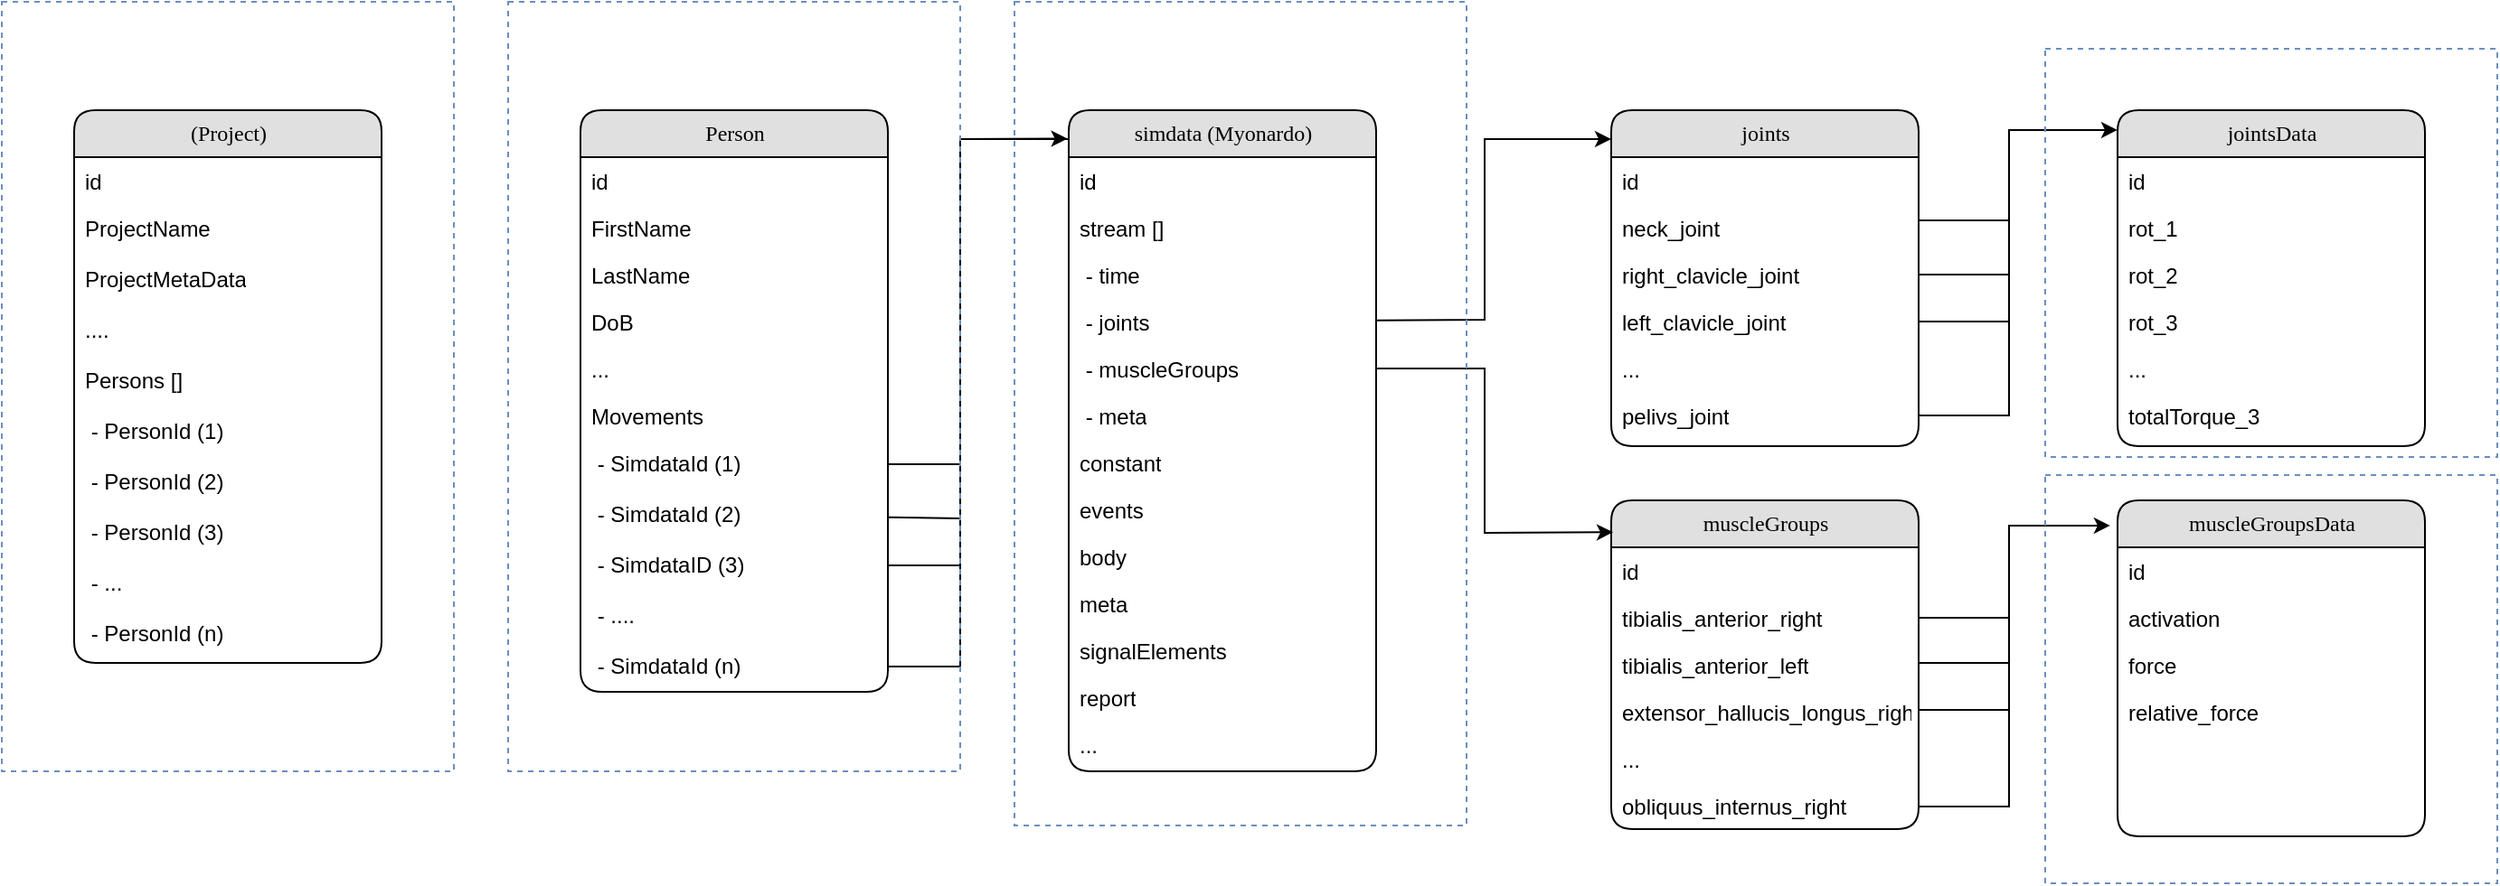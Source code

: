 <mxfile version="20.0.4" type="github">
  <diagram name="Page-1" id="b520641d-4fe3-3701-9064-5fc419738815">
    <mxGraphModel dx="2772" dy="1002" grid="1" gridSize="10" guides="1" tooltips="1" connect="1" arrows="1" fold="1" page="1" pageScale="1" pageWidth="1100" pageHeight="850" background="none" math="0" shadow="0">
      <root>
        <mxCell id="0" />
        <mxCell id="1" parent="0" />
        <mxCell id="21ea969265ad0168-6" value="simdata (Myonardo)" style="swimlane;html=1;fontStyle=0;childLayout=stackLayout;horizontal=1;startSize=26;fillColor=#e0e0e0;horizontalStack=0;resizeParent=1;resizeLast=0;collapsible=1;marginBottom=0;swimlaneFillColor=#ffffff;align=center;rounded=1;shadow=0;comic=0;labelBackgroundColor=none;strokeWidth=1;fontFamily=Verdana;fontSize=12" parent="1" vertex="1">
          <mxGeometry x="200" y="74" width="170" height="366" as="geometry" />
        </mxCell>
        <mxCell id="Bp7dpj_Du3zE_bN5RIQy-93" value="id" style="text;html=1;strokeColor=none;fillColor=none;spacingLeft=4;spacingRight=4;whiteSpace=wrap;overflow=hidden;rotatable=0;points=[[0,0.5],[1,0.5]];portConstraint=eastwest;" parent="21ea969265ad0168-6" vertex="1">
          <mxGeometry y="26" width="170" height="26" as="geometry" />
        </mxCell>
        <mxCell id="21ea969265ad0168-7" value="stream []" style="text;html=1;strokeColor=none;fillColor=none;spacingLeft=4;spacingRight=4;whiteSpace=wrap;overflow=hidden;rotatable=0;points=[[0,0.5],[1,0.5]];portConstraint=eastwest;" parent="21ea969265ad0168-6" vertex="1">
          <mxGeometry y="52" width="170" height="26" as="geometry" />
        </mxCell>
        <mxCell id="21ea969265ad0168-8" value="&lt;span style=&quot;white-space: pre;&quot;&gt; &lt;/span&gt;- &lt;span style=&quot;white-space: pre;&quot;&gt;&lt;/span&gt;time" style="text;html=1;strokeColor=none;fillColor=none;spacingLeft=4;spacingRight=4;whiteSpace=wrap;overflow=hidden;rotatable=0;points=[[0,0.5],[1,0.5]];portConstraint=eastwest;" parent="21ea969265ad0168-6" vertex="1">
          <mxGeometry y="78" width="170" height="26" as="geometry" />
        </mxCell>
        <mxCell id="Bp7dpj_Du3zE_bN5RIQy-15" value="&lt;span style=&quot;white-space: pre;&quot;&gt; &lt;/span&gt;- joints&lt;span style=&quot;white-space: pre;&quot;&gt;&lt;/span&gt;" style="text;html=1;strokeColor=none;fillColor=none;spacingLeft=4;spacingRight=4;whiteSpace=wrap;overflow=hidden;rotatable=0;points=[[0,0.5],[1,0.5]];portConstraint=eastwest;" parent="21ea969265ad0168-6" vertex="1">
          <mxGeometry y="104" width="170" height="26" as="geometry" />
        </mxCell>
        <mxCell id="Bp7dpj_Du3zE_bN5RIQy-16" value="&lt;span style=&quot;white-space: pre;&quot;&gt; &lt;/span&gt;- muscleGroups&lt;span style=&quot;white-space: pre;&quot;&gt;&lt;/span&gt;" style="text;html=1;strokeColor=none;fillColor=none;spacingLeft=4;spacingRight=4;whiteSpace=wrap;overflow=hidden;rotatable=0;points=[[0,0.5],[1,0.5]];portConstraint=eastwest;" parent="21ea969265ad0168-6" vertex="1">
          <mxGeometry y="130" width="170" height="26" as="geometry" />
        </mxCell>
        <mxCell id="Bp7dpj_Du3zE_bN5RIQy-17" value="&lt;span style=&quot;white-space: pre;&quot;&gt; &lt;/span&gt;- meta&lt;span style=&quot;white-space: pre;&quot;&gt;&lt;/span&gt;" style="text;html=1;strokeColor=none;fillColor=none;spacingLeft=4;spacingRight=4;whiteSpace=wrap;overflow=hidden;rotatable=0;points=[[0,0.5],[1,0.5]];portConstraint=eastwest;" parent="21ea969265ad0168-6" vertex="1">
          <mxGeometry y="156" width="170" height="26" as="geometry" />
        </mxCell>
        <mxCell id="Bp7dpj_Du3zE_bN5RIQy-86" value="constant" style="text;html=1;strokeColor=none;fillColor=none;spacingLeft=4;spacingRight=4;whiteSpace=wrap;overflow=hidden;rotatable=0;points=[[0,0.5],[1,0.5]];portConstraint=eastwest;" parent="21ea969265ad0168-6" vertex="1">
          <mxGeometry y="182" width="170" height="26" as="geometry" />
        </mxCell>
        <mxCell id="Bp7dpj_Du3zE_bN5RIQy-87" value="events" style="text;html=1;strokeColor=none;fillColor=none;spacingLeft=4;spacingRight=4;whiteSpace=wrap;overflow=hidden;rotatable=0;points=[[0,0.5],[1,0.5]];portConstraint=eastwest;" parent="21ea969265ad0168-6" vertex="1">
          <mxGeometry y="208" width="170" height="26" as="geometry" />
        </mxCell>
        <mxCell id="Bp7dpj_Du3zE_bN5RIQy-88" value="body" style="text;html=1;strokeColor=none;fillColor=none;spacingLeft=4;spacingRight=4;whiteSpace=wrap;overflow=hidden;rotatable=0;points=[[0,0.5],[1,0.5]];portConstraint=eastwest;" parent="21ea969265ad0168-6" vertex="1">
          <mxGeometry y="234" width="170" height="26" as="geometry" />
        </mxCell>
        <mxCell id="Bp7dpj_Du3zE_bN5RIQy-89" value="meta" style="text;html=1;strokeColor=none;fillColor=none;spacingLeft=4;spacingRight=4;whiteSpace=wrap;overflow=hidden;rotatable=0;points=[[0,0.5],[1,0.5]];portConstraint=eastwest;" parent="21ea969265ad0168-6" vertex="1">
          <mxGeometry y="260" width="170" height="26" as="geometry" />
        </mxCell>
        <mxCell id="Bp7dpj_Du3zE_bN5RIQy-90" value="signalElements" style="text;html=1;strokeColor=none;fillColor=none;spacingLeft=4;spacingRight=4;whiteSpace=wrap;overflow=hidden;rotatable=0;points=[[0,0.5],[1,0.5]];portConstraint=eastwest;" parent="21ea969265ad0168-6" vertex="1">
          <mxGeometry y="286" width="170" height="26" as="geometry" />
        </mxCell>
        <mxCell id="Bp7dpj_Du3zE_bN5RIQy-91" value="report" style="text;html=1;strokeColor=none;fillColor=none;spacingLeft=4;spacingRight=4;whiteSpace=wrap;overflow=hidden;rotatable=0;points=[[0,0.5],[1,0.5]];portConstraint=eastwest;" parent="21ea969265ad0168-6" vertex="1">
          <mxGeometry y="312" width="170" height="26" as="geometry" />
        </mxCell>
        <mxCell id="Bp7dpj_Du3zE_bN5RIQy-92" value="..." style="text;html=1;strokeColor=none;fillColor=none;spacingLeft=4;spacingRight=4;whiteSpace=wrap;overflow=hidden;rotatable=0;points=[[0,0.5],[1,0.5]];portConstraint=eastwest;" parent="21ea969265ad0168-6" vertex="1">
          <mxGeometry y="338" width="170" height="26" as="geometry" />
        </mxCell>
        <mxCell id="Bp7dpj_Du3zE_bN5RIQy-18" value="" style="endArrow=classic;html=1;rounded=0;entryX=0;entryY=0.077;entryDx=0;entryDy=0;entryPerimeter=0;" parent="1" source="Bp7dpj_Du3zE_bN5RIQy-15" edge="1">
          <mxGeometry width="50" height="50" relative="1" as="geometry">
            <mxPoint x="520" y="330" as="sourcePoint" />
            <mxPoint x="500" y="90.016" as="targetPoint" />
            <Array as="points">
              <mxPoint x="430" y="190" />
              <mxPoint x="430" y="90" />
            </Array>
          </mxGeometry>
        </mxCell>
        <mxCell id="Bp7dpj_Du3zE_bN5RIQy-19" value="joints" style="swimlane;html=1;fontStyle=0;childLayout=stackLayout;horizontal=1;startSize=26;fillColor=#e0e0e0;horizontalStack=0;resizeParent=1;resizeLast=0;collapsible=1;marginBottom=0;swimlaneFillColor=#ffffff;align=center;rounded=1;shadow=0;comic=0;labelBackgroundColor=none;strokeWidth=1;fontFamily=Verdana;fontSize=12" parent="1" vertex="1">
          <mxGeometry x="500" y="74" width="170" height="186" as="geometry" />
        </mxCell>
        <mxCell id="Bp7dpj_Du3zE_bN5RIQy-20" value="id" style="text;html=1;strokeColor=none;fillColor=none;spacingLeft=4;spacingRight=4;whiteSpace=wrap;overflow=hidden;rotatable=0;points=[[0,0.5],[1,0.5]];portConstraint=eastwest;" parent="Bp7dpj_Du3zE_bN5RIQy-19" vertex="1">
          <mxGeometry y="26" width="170" height="26" as="geometry" />
        </mxCell>
        <mxCell id="Bp7dpj_Du3zE_bN5RIQy-25" value="neck_joint" style="text;html=1;strokeColor=none;fillColor=none;spacingLeft=4;spacingRight=4;whiteSpace=wrap;overflow=hidden;rotatable=0;points=[[0,0.5],[1,0.5]];portConstraint=eastwest;" parent="Bp7dpj_Du3zE_bN5RIQy-19" vertex="1">
          <mxGeometry y="52" width="170" height="26" as="geometry" />
        </mxCell>
        <mxCell id="Bp7dpj_Du3zE_bN5RIQy-26" value="right_clavicle_joint" style="text;html=1;strokeColor=none;fillColor=none;spacingLeft=4;spacingRight=4;whiteSpace=wrap;overflow=hidden;rotatable=0;points=[[0,0.5],[1,0.5]];portConstraint=eastwest;" parent="Bp7dpj_Du3zE_bN5RIQy-19" vertex="1">
          <mxGeometry y="78" width="170" height="26" as="geometry" />
        </mxCell>
        <mxCell id="Bp7dpj_Du3zE_bN5RIQy-27" value="left_clavicle_joint" style="text;html=1;strokeColor=none;fillColor=none;spacingLeft=4;spacingRight=4;whiteSpace=wrap;overflow=hidden;rotatable=0;points=[[0,0.5],[1,0.5]];portConstraint=eastwest;" parent="Bp7dpj_Du3zE_bN5RIQy-19" vertex="1">
          <mxGeometry y="104" width="170" height="26" as="geometry" />
        </mxCell>
        <mxCell id="Bp7dpj_Du3zE_bN5RIQy-28" value="..." style="text;html=1;strokeColor=none;fillColor=none;spacingLeft=4;spacingRight=4;whiteSpace=wrap;overflow=hidden;rotatable=0;points=[[0,0.5],[1,0.5]];portConstraint=eastwest;" parent="Bp7dpj_Du3zE_bN5RIQy-19" vertex="1">
          <mxGeometry y="130" width="170" height="26" as="geometry" />
        </mxCell>
        <mxCell id="Bp7dpj_Du3zE_bN5RIQy-29" value="pelivs_joint" style="text;html=1;strokeColor=none;fillColor=none;spacingLeft=4;spacingRight=4;whiteSpace=wrap;overflow=hidden;rotatable=0;points=[[0,0.5],[1,0.5]];portConstraint=eastwest;" parent="Bp7dpj_Du3zE_bN5RIQy-19" vertex="1">
          <mxGeometry y="156" width="170" height="26" as="geometry" />
        </mxCell>
        <mxCell id="Bp7dpj_Du3zE_bN5RIQy-30" value="jointsData" style="swimlane;html=1;fontStyle=0;childLayout=stackLayout;horizontal=1;startSize=26;fillColor=#e0e0e0;horizontalStack=0;resizeParent=1;resizeLast=0;collapsible=1;marginBottom=0;swimlaneFillColor=#ffffff;align=center;rounded=1;shadow=0;comic=0;labelBackgroundColor=none;strokeWidth=1;fontFamily=Verdana;fontSize=12" parent="1" vertex="1">
          <mxGeometry x="780" y="74" width="170" height="186" as="geometry" />
        </mxCell>
        <mxCell id="Bp7dpj_Du3zE_bN5RIQy-46" value="" style="endArrow=classic;html=1;rounded=0;entryX=0;entryY=0.059;entryDx=0;entryDy=0;entryPerimeter=0;" parent="Bp7dpj_Du3zE_bN5RIQy-30" target="Bp7dpj_Du3zE_bN5RIQy-30" edge="1">
          <mxGeometry width="50" height="50" relative="1" as="geometry">
            <mxPoint x="-110" y="61" as="sourcePoint" />
            <mxPoint x="110" y="-13.984" as="targetPoint" />
            <Array as="points">
              <mxPoint x="-60" y="61" />
              <mxPoint x="-60" y="11" />
            </Array>
          </mxGeometry>
        </mxCell>
        <mxCell id="Bp7dpj_Du3zE_bN5RIQy-31" value="id" style="text;html=1;strokeColor=none;fillColor=none;spacingLeft=4;spacingRight=4;whiteSpace=wrap;overflow=hidden;rotatable=0;points=[[0,0.5],[1,0.5]];portConstraint=eastwest;" parent="Bp7dpj_Du3zE_bN5RIQy-30" vertex="1">
          <mxGeometry y="26" width="170" height="26" as="geometry" />
        </mxCell>
        <mxCell id="Bp7dpj_Du3zE_bN5RIQy-41" value="rot_1" style="text;html=1;strokeColor=none;fillColor=none;spacingLeft=4;spacingRight=4;whiteSpace=wrap;overflow=hidden;rotatable=0;points=[[0,0.5],[1,0.5]];portConstraint=eastwest;" parent="Bp7dpj_Du3zE_bN5RIQy-30" vertex="1">
          <mxGeometry y="52" width="170" height="26" as="geometry" />
        </mxCell>
        <mxCell id="Bp7dpj_Du3zE_bN5RIQy-42" value="&lt;div&gt;rot_2&lt;/div&gt;&lt;div&gt;&lt;br&gt;&lt;/div&gt;" style="text;html=1;strokeColor=none;fillColor=none;spacingLeft=4;spacingRight=4;whiteSpace=wrap;overflow=hidden;rotatable=0;points=[[0,0.5],[1,0.5]];portConstraint=eastwest;" parent="Bp7dpj_Du3zE_bN5RIQy-30" vertex="1">
          <mxGeometry y="78" width="170" height="26" as="geometry" />
        </mxCell>
        <mxCell id="Bp7dpj_Du3zE_bN5RIQy-43" value="&lt;div&gt;rot_3&lt;/div&gt;&lt;div&gt;&lt;br&gt;&lt;/div&gt;" style="text;html=1;strokeColor=none;fillColor=none;spacingLeft=4;spacingRight=4;whiteSpace=wrap;overflow=hidden;rotatable=0;points=[[0,0.5],[1,0.5]];portConstraint=eastwest;" parent="Bp7dpj_Du3zE_bN5RIQy-30" vertex="1">
          <mxGeometry y="104" width="170" height="26" as="geometry" />
        </mxCell>
        <mxCell id="Bp7dpj_Du3zE_bN5RIQy-44" value="..." style="text;html=1;strokeColor=none;fillColor=none;spacingLeft=4;spacingRight=4;whiteSpace=wrap;overflow=hidden;rotatable=0;points=[[0,0.5],[1,0.5]];portConstraint=eastwest;" parent="Bp7dpj_Du3zE_bN5RIQy-30" vertex="1">
          <mxGeometry y="130" width="170" height="26" as="geometry" />
        </mxCell>
        <mxCell id="Bp7dpj_Du3zE_bN5RIQy-45" value="totalTorque_3" style="text;html=1;strokeColor=none;fillColor=none;spacingLeft=4;spacingRight=4;whiteSpace=wrap;overflow=hidden;rotatable=0;points=[[0,0.5],[1,0.5]];portConstraint=eastwest;" parent="Bp7dpj_Du3zE_bN5RIQy-30" vertex="1">
          <mxGeometry y="156" width="170" height="26" as="geometry" />
        </mxCell>
        <mxCell id="Bp7dpj_Du3zE_bN5RIQy-48" value="" style="endArrow=none;html=1;rounded=0;fontFamily=Helvetica;fontSize=12;fontColor=default;" parent="1" target="Bp7dpj_Du3zE_bN5RIQy-26" edge="1">
          <mxGeometry width="50" height="50" relative="1" as="geometry">
            <mxPoint x="720" y="165" as="sourcePoint" />
            <mxPoint x="730" y="100" as="targetPoint" />
          </mxGeometry>
        </mxCell>
        <mxCell id="Bp7dpj_Du3zE_bN5RIQy-49" value="" style="endArrow=none;html=1;rounded=0;fontFamily=Helvetica;fontSize=12;fontColor=default;" parent="1" target="Bp7dpj_Du3zE_bN5RIQy-27" edge="1">
          <mxGeometry width="50" height="50" relative="1" as="geometry">
            <mxPoint x="720" y="191" as="sourcePoint" />
            <mxPoint x="680" y="175" as="targetPoint" />
          </mxGeometry>
        </mxCell>
        <mxCell id="Bp7dpj_Du3zE_bN5RIQy-52" value="" style="endArrow=none;html=1;rounded=0;fontFamily=Helvetica;fontSize=12;fontColor=default;" parent="1" source="Bp7dpj_Du3zE_bN5RIQy-29" edge="1">
          <mxGeometry width="50" height="50" relative="1" as="geometry">
            <mxPoint x="640" y="250" as="sourcePoint" />
            <mxPoint x="720" y="90" as="targetPoint" />
            <Array as="points">
              <mxPoint x="720" y="243" />
            </Array>
          </mxGeometry>
        </mxCell>
        <mxCell id="Bp7dpj_Du3zE_bN5RIQy-53" value="muscleGroups" style="swimlane;html=1;fontStyle=0;childLayout=stackLayout;horizontal=1;startSize=26;fillColor=#e0e0e0;horizontalStack=0;resizeParent=1;resizeLast=0;collapsible=1;marginBottom=0;swimlaneFillColor=#ffffff;align=center;rounded=1;shadow=0;comic=0;labelBackgroundColor=none;strokeWidth=1;fontFamily=Verdana;fontSize=12" parent="1" vertex="1">
          <mxGeometry x="500" y="290" width="170" height="182" as="geometry" />
        </mxCell>
        <mxCell id="Bp7dpj_Du3zE_bN5RIQy-54" value="id" style="text;html=1;strokeColor=none;fillColor=none;spacingLeft=4;spacingRight=4;whiteSpace=wrap;overflow=hidden;rotatable=0;points=[[0,0.5],[1,0.5]];portConstraint=eastwest;" parent="Bp7dpj_Du3zE_bN5RIQy-53" vertex="1">
          <mxGeometry y="26" width="170" height="26" as="geometry" />
        </mxCell>
        <mxCell id="Bp7dpj_Du3zE_bN5RIQy-55" value="tibialis_anterior_right" style="text;html=1;strokeColor=none;fillColor=none;spacingLeft=4;spacingRight=4;whiteSpace=wrap;overflow=hidden;rotatable=0;points=[[0,0.5],[1,0.5]];portConstraint=eastwest;" parent="Bp7dpj_Du3zE_bN5RIQy-53" vertex="1">
          <mxGeometry y="52" width="170" height="26" as="geometry" />
        </mxCell>
        <mxCell id="Bp7dpj_Du3zE_bN5RIQy-56" value="tibialis_anterior_left" style="text;html=1;strokeColor=none;fillColor=none;spacingLeft=4;spacingRight=4;whiteSpace=wrap;overflow=hidden;rotatable=0;points=[[0,0.5],[1,0.5]];portConstraint=eastwest;" parent="Bp7dpj_Du3zE_bN5RIQy-53" vertex="1">
          <mxGeometry y="78" width="170" height="26" as="geometry" />
        </mxCell>
        <mxCell id="Bp7dpj_Du3zE_bN5RIQy-61" value="extensor_hallucis_longus_right" style="text;html=1;strokeColor=none;fillColor=none;spacingLeft=4;spacingRight=4;whiteSpace=wrap;overflow=hidden;rotatable=0;points=[[0,0.5],[1,0.5]];portConstraint=eastwest;" parent="Bp7dpj_Du3zE_bN5RIQy-53" vertex="1">
          <mxGeometry y="104" width="170" height="26" as="geometry" />
        </mxCell>
        <mxCell id="Bp7dpj_Du3zE_bN5RIQy-62" value="..." style="text;html=1;strokeColor=none;fillColor=none;spacingLeft=4;spacingRight=4;whiteSpace=wrap;overflow=hidden;rotatable=0;points=[[0,0.5],[1,0.5]];portConstraint=eastwest;" parent="Bp7dpj_Du3zE_bN5RIQy-53" vertex="1">
          <mxGeometry y="130" width="170" height="26" as="geometry" />
        </mxCell>
        <mxCell id="Bp7dpj_Du3zE_bN5RIQy-63" value="obliquus_internus_right" style="text;html=1;strokeColor=none;fillColor=none;spacingLeft=4;spacingRight=4;whiteSpace=wrap;overflow=hidden;rotatable=0;points=[[0,0.5],[1,0.5]];portConstraint=eastwest;" parent="Bp7dpj_Du3zE_bN5RIQy-53" vertex="1">
          <mxGeometry y="156" width="170" height="26" as="geometry" />
        </mxCell>
        <mxCell id="Bp7dpj_Du3zE_bN5RIQy-60" value="" style="endArrow=classic;html=1;rounded=0;entryX=0.006;entryY=0.097;entryDx=0;entryDy=0;entryPerimeter=0;" parent="1" source="Bp7dpj_Du3zE_bN5RIQy-16" target="Bp7dpj_Du3zE_bN5RIQy-53" edge="1">
          <mxGeometry width="50" height="50" relative="1" as="geometry">
            <mxPoint x="290" y="175" as="sourcePoint" />
            <mxPoint x="510" y="100.016" as="targetPoint" />
            <Array as="points">
              <mxPoint x="430" y="217" />
              <mxPoint x="430" y="308" />
            </Array>
          </mxGeometry>
        </mxCell>
        <mxCell id="Bp7dpj_Du3zE_bN5RIQy-64" value="muscleGroupsData" style="swimlane;html=1;fontStyle=0;childLayout=stackLayout;horizontal=1;startSize=26;fillColor=#e0e0e0;horizontalStack=0;resizeParent=1;resizeLast=0;collapsible=1;marginBottom=0;swimlaneFillColor=#ffffff;align=center;rounded=1;shadow=0;comic=0;labelBackgroundColor=none;strokeWidth=1;fontFamily=Verdana;fontSize=12" parent="1" vertex="1">
          <mxGeometry x="780" y="290" width="170" height="186" as="geometry" />
        </mxCell>
        <mxCell id="Bp7dpj_Du3zE_bN5RIQy-66" value="id" style="text;html=1;strokeColor=none;fillColor=none;spacingLeft=4;spacingRight=4;whiteSpace=wrap;overflow=hidden;rotatable=0;points=[[0,0.5],[1,0.5]];portConstraint=eastwest;" parent="Bp7dpj_Du3zE_bN5RIQy-64" vertex="1">
          <mxGeometry y="26" width="170" height="26" as="geometry" />
        </mxCell>
        <mxCell id="Bp7dpj_Du3zE_bN5RIQy-70" value="activation" style="text;html=1;strokeColor=none;fillColor=none;spacingLeft=4;spacingRight=4;whiteSpace=wrap;overflow=hidden;rotatable=0;points=[[0,0.5],[1,0.5]];portConstraint=eastwest;" parent="Bp7dpj_Du3zE_bN5RIQy-64" vertex="1">
          <mxGeometry y="52" width="170" height="26" as="geometry" />
        </mxCell>
        <mxCell id="Bp7dpj_Du3zE_bN5RIQy-71" value="force" style="text;html=1;strokeColor=none;fillColor=none;spacingLeft=4;spacingRight=4;whiteSpace=wrap;overflow=hidden;rotatable=0;points=[[0,0.5],[1,0.5]];portConstraint=eastwest;" parent="Bp7dpj_Du3zE_bN5RIQy-64" vertex="1">
          <mxGeometry y="78" width="170" height="26" as="geometry" />
        </mxCell>
        <mxCell id="Bp7dpj_Du3zE_bN5RIQy-72" value="relative_force" style="text;html=1;strokeColor=none;fillColor=none;spacingLeft=4;spacingRight=4;whiteSpace=wrap;overflow=hidden;rotatable=0;points=[[0,0.5],[1,0.5]];portConstraint=eastwest;" parent="Bp7dpj_Du3zE_bN5RIQy-64" vertex="1">
          <mxGeometry y="104" width="170" height="26" as="geometry" />
        </mxCell>
        <mxCell id="Bp7dpj_Du3zE_bN5RIQy-79" value="" style="endArrow=classic;html=1;rounded=0;fontFamily=Helvetica;fontSize=12;fontColor=default;entryX=-0.024;entryY=0.075;entryDx=0;entryDy=0;entryPerimeter=0;" parent="1" source="Bp7dpj_Du3zE_bN5RIQy-55" target="Bp7dpj_Du3zE_bN5RIQy-64" edge="1">
          <mxGeometry width="50" height="50" relative="1" as="geometry">
            <mxPoint x="760" y="280" as="sourcePoint" />
            <mxPoint x="810" y="230" as="targetPoint" />
            <Array as="points">
              <mxPoint x="720" y="355" />
              <mxPoint x="720" y="304" />
            </Array>
          </mxGeometry>
        </mxCell>
        <mxCell id="Bp7dpj_Du3zE_bN5RIQy-80" value="" style="endArrow=none;html=1;rounded=0;fontFamily=Helvetica;fontSize=12;fontColor=default;" parent="1" edge="1">
          <mxGeometry width="50" height="50" relative="1" as="geometry">
            <mxPoint x="670.0" y="459.5" as="sourcePoint" />
            <mxPoint x="720.0" y="306.5" as="targetPoint" />
            <Array as="points">
              <mxPoint x="720" y="459.5" />
            </Array>
          </mxGeometry>
        </mxCell>
        <mxCell id="Bp7dpj_Du3zE_bN5RIQy-84" value="" style="endArrow=none;html=1;rounded=0;fontFamily=Helvetica;fontSize=12;fontColor=default;" parent="1" edge="1">
          <mxGeometry width="50" height="50" relative="1" as="geometry">
            <mxPoint x="720.0" y="380" as="sourcePoint" />
            <mxPoint x="670.0" y="380" as="targetPoint" />
          </mxGeometry>
        </mxCell>
        <mxCell id="Bp7dpj_Du3zE_bN5RIQy-85" value="" style="endArrow=none;html=1;rounded=0;fontFamily=Helvetica;fontSize=12;fontColor=default;" parent="1" edge="1">
          <mxGeometry width="50" height="50" relative="1" as="geometry">
            <mxPoint x="720.0" y="406" as="sourcePoint" />
            <mxPoint x="670.0" y="406" as="targetPoint" />
          </mxGeometry>
        </mxCell>
        <mxCell id="Bp7dpj_Du3zE_bN5RIQy-95" value="Person" style="swimlane;html=1;fontStyle=0;childLayout=stackLayout;horizontal=1;startSize=26;fillColor=#e0e0e0;horizontalStack=0;resizeParent=1;resizeLast=0;collapsible=1;marginBottom=0;swimlaneFillColor=#ffffff;align=center;rounded=1;shadow=0;comic=0;labelBackgroundColor=none;strokeWidth=1;fontFamily=Verdana;fontSize=12" parent="1" vertex="1">
          <mxGeometry x="-70" y="74" width="170" height="322" as="geometry" />
        </mxCell>
        <mxCell id="Bp7dpj_Du3zE_bN5RIQy-110" value="id" style="text;html=1;strokeColor=none;fillColor=none;spacingLeft=4;spacingRight=4;whiteSpace=wrap;overflow=hidden;rotatable=0;points=[[0,0.5],[1,0.5]];portConstraint=eastwest;" parent="Bp7dpj_Du3zE_bN5RIQy-95" vertex="1">
          <mxGeometry y="26" width="170" height="26" as="geometry" />
        </mxCell>
        <mxCell id="Bp7dpj_Du3zE_bN5RIQy-113" value="FirstName" style="text;html=1;strokeColor=none;fillColor=none;spacingLeft=4;spacingRight=4;whiteSpace=wrap;overflow=hidden;rotatable=0;points=[[0,0.5],[1,0.5]];portConstraint=eastwest;" parent="Bp7dpj_Du3zE_bN5RIQy-95" vertex="1">
          <mxGeometry y="52" width="170" height="26" as="geometry" />
        </mxCell>
        <mxCell id="Bp7dpj_Du3zE_bN5RIQy-114" value="LastName" style="text;html=1;strokeColor=none;fillColor=none;spacingLeft=4;spacingRight=4;whiteSpace=wrap;overflow=hidden;rotatable=0;points=[[0,0.5],[1,0.5]];portConstraint=eastwest;" parent="Bp7dpj_Du3zE_bN5RIQy-95" vertex="1">
          <mxGeometry y="78" width="170" height="26" as="geometry" />
        </mxCell>
        <mxCell id="Bp7dpj_Du3zE_bN5RIQy-119" value="DoB" style="text;html=1;strokeColor=none;fillColor=none;spacingLeft=4;spacingRight=4;whiteSpace=wrap;overflow=hidden;rotatable=0;points=[[0,0.5],[1,0.5]];portConstraint=eastwest;" parent="Bp7dpj_Du3zE_bN5RIQy-95" vertex="1">
          <mxGeometry y="104" width="170" height="26" as="geometry" />
        </mxCell>
        <mxCell id="Bp7dpj_Du3zE_bN5RIQy-115" value="..." style="text;html=1;strokeColor=none;fillColor=none;spacingLeft=4;spacingRight=4;whiteSpace=wrap;overflow=hidden;rotatable=0;points=[[0,0.5],[1,0.5]];portConstraint=eastwest;" parent="Bp7dpj_Du3zE_bN5RIQy-95" vertex="1">
          <mxGeometry y="130" width="170" height="26" as="geometry" />
        </mxCell>
        <mxCell id="Bp7dpj_Du3zE_bN5RIQy-116" value="Movements" style="text;html=1;strokeColor=none;fillColor=none;spacingLeft=4;spacingRight=4;whiteSpace=wrap;overflow=hidden;rotatable=0;points=[[0,0.5],[1,0.5]];portConstraint=eastwest;" parent="Bp7dpj_Du3zE_bN5RIQy-95" vertex="1">
          <mxGeometry y="156" width="170" height="26" as="geometry" />
        </mxCell>
        <mxCell id="Bp7dpj_Du3zE_bN5RIQy-118" value="&lt;div&gt;&lt;span style=&quot;white-space: pre;&quot;&gt; &lt;/span&gt;- SimdataId (1)&lt;br&gt;&lt;/div&gt;" style="text;html=1;strokeColor=none;fillColor=none;spacingLeft=4;spacingRight=4;whiteSpace=wrap;overflow=hidden;rotatable=0;points=[[0,0.5],[1,0.5]];portConstraint=eastwest;" parent="Bp7dpj_Du3zE_bN5RIQy-95" vertex="1">
          <mxGeometry y="182" width="170" height="28" as="geometry" />
        </mxCell>
        <mxCell id="Bp7dpj_Du3zE_bN5RIQy-120" value="&lt;div&gt;&lt;span style=&quot;white-space: pre;&quot;&gt; &lt;/span&gt;- SimdataId (2)&lt;br&gt;&lt;/div&gt;" style="text;html=1;strokeColor=none;fillColor=none;spacingLeft=4;spacingRight=4;whiteSpace=wrap;overflow=hidden;rotatable=0;points=[[0,0.5],[1,0.5]];portConstraint=eastwest;" parent="Bp7dpj_Du3zE_bN5RIQy-95" vertex="1">
          <mxGeometry y="210" width="170" height="28" as="geometry" />
        </mxCell>
        <mxCell id="Bp7dpj_Du3zE_bN5RIQy-129" value="" style="endArrow=none;html=1;rounded=0;fontFamily=Helvetica;fontSize=12;fontColor=default;" parent="Bp7dpj_Du3zE_bN5RIQy-95" target="Bp7dpj_Du3zE_bN5RIQy-120" edge="1">
          <mxGeometry width="50" height="50" relative="1" as="geometry">
            <mxPoint x="210" y="226" as="sourcePoint" />
            <mxPoint x="160" y="226" as="targetPoint" />
          </mxGeometry>
        </mxCell>
        <mxCell id="Bp7dpj_Du3zE_bN5RIQy-130" value="" style="endArrow=none;html=1;rounded=0;fontFamily=Helvetica;fontSize=12;fontColor=default;" parent="Bp7dpj_Du3zE_bN5RIQy-95" target="Bp7dpj_Du3zE_bN5RIQy-121" edge="1">
          <mxGeometry width="50" height="50" relative="1" as="geometry">
            <mxPoint x="210" y="252.0" as="sourcePoint" />
            <mxPoint x="160" y="252.0" as="targetPoint" />
          </mxGeometry>
        </mxCell>
        <mxCell id="Bp7dpj_Du3zE_bN5RIQy-121" value="&lt;div&gt;&lt;span style=&quot;white-space: pre;&quot;&gt; &lt;/span&gt;- SimdataID (3)&lt;br&gt;&lt;/div&gt;" style="text;html=1;strokeColor=none;fillColor=none;spacingLeft=4;spacingRight=4;whiteSpace=wrap;overflow=hidden;rotatable=0;points=[[0,0.5],[1,0.5]];portConstraint=eastwest;" parent="Bp7dpj_Du3zE_bN5RIQy-95" vertex="1">
          <mxGeometry y="238" width="170" height="28" as="geometry" />
        </mxCell>
        <mxCell id="Bp7dpj_Du3zE_bN5RIQy-122" value="&lt;div&gt;&lt;span style=&quot;white-space: pre;&quot;&gt; &lt;/span&gt;- ....&lt;br&gt;&lt;/div&gt;" style="text;html=1;strokeColor=none;fillColor=none;spacingLeft=4;spacingRight=4;whiteSpace=wrap;overflow=hidden;rotatable=0;points=[[0,0.5],[1,0.5]];portConstraint=eastwest;" parent="Bp7dpj_Du3zE_bN5RIQy-95" vertex="1">
          <mxGeometry y="266" width="170" height="28" as="geometry" />
        </mxCell>
        <mxCell id="Bp7dpj_Du3zE_bN5RIQy-123" value="&lt;div&gt;&lt;span style=&quot;white-space: pre;&quot;&gt; &lt;/span&gt;- SimdataId (n)&lt;br&gt;&lt;/div&gt;" style="text;html=1;strokeColor=none;fillColor=none;spacingLeft=4;spacingRight=4;whiteSpace=wrap;overflow=hidden;rotatable=0;points=[[0,0.5],[1,0.5]];portConstraint=eastwest;" parent="Bp7dpj_Du3zE_bN5RIQy-95" vertex="1">
          <mxGeometry y="294" width="170" height="28" as="geometry" />
        </mxCell>
        <mxCell id="Bp7dpj_Du3zE_bN5RIQy-124" value="" style="endArrow=classic;html=1;rounded=0;entryX=-0.004;entryY=0.043;entryDx=0;entryDy=0;entryPerimeter=0;" parent="1" source="Bp7dpj_Du3zE_bN5RIQy-118" target="21ea969265ad0168-6" edge="1">
          <mxGeometry width="50" height="50" relative="1" as="geometry">
            <mxPoint x="380" y="200.585" as="sourcePoint" />
            <mxPoint x="190" y="90" as="targetPoint" />
            <Array as="points">
              <mxPoint x="140" y="270" />
              <mxPoint x="140" y="150" />
              <mxPoint x="140" y="90" />
            </Array>
          </mxGeometry>
        </mxCell>
        <mxCell id="Bp7dpj_Du3zE_bN5RIQy-125" value="" style="endArrow=none;html=1;rounded=0;fontFamily=Helvetica;fontSize=12;fontColor=default;" parent="1" source="Bp7dpj_Du3zE_bN5RIQy-123" edge="1">
          <mxGeometry width="50" height="50" relative="1" as="geometry">
            <mxPoint x="130" y="300" as="sourcePoint" />
            <mxPoint x="200" y="90" as="targetPoint" />
            <Array as="points">
              <mxPoint x="140" y="382" />
              <mxPoint x="140" y="90" />
            </Array>
          </mxGeometry>
        </mxCell>
        <mxCell id="Bp7dpj_Du3zE_bN5RIQy-132" value="(Project)" style="swimlane;html=1;fontStyle=0;childLayout=stackLayout;horizontal=1;startSize=26;fillColor=#e0e0e0;horizontalStack=0;resizeParent=1;resizeLast=0;collapsible=1;marginBottom=0;swimlaneFillColor=#ffffff;align=center;rounded=1;shadow=0;comic=0;labelBackgroundColor=none;strokeWidth=1;fontFamily=Verdana;fontSize=12" parent="1" vertex="1">
          <mxGeometry x="-350" y="74" width="170" height="306" as="geometry" />
        </mxCell>
        <mxCell id="Bp7dpj_Du3zE_bN5RIQy-133" value="id" style="text;html=1;strokeColor=none;fillColor=none;spacingLeft=4;spacingRight=4;whiteSpace=wrap;overflow=hidden;rotatable=0;points=[[0,0.5],[1,0.5]];portConstraint=eastwest;" parent="Bp7dpj_Du3zE_bN5RIQy-132" vertex="1">
          <mxGeometry y="26" width="170" height="26" as="geometry" />
        </mxCell>
        <mxCell id="Bp7dpj_Du3zE_bN5RIQy-143" value="&lt;div&gt;ProjectName&lt;/div&gt;" style="text;html=1;strokeColor=none;fillColor=none;spacingLeft=4;spacingRight=4;whiteSpace=wrap;overflow=hidden;rotatable=0;points=[[0,0.5],[1,0.5]];portConstraint=eastwest;" parent="Bp7dpj_Du3zE_bN5RIQy-132" vertex="1">
          <mxGeometry y="52" width="170" height="28" as="geometry" />
        </mxCell>
        <mxCell id="Bp7dpj_Du3zE_bN5RIQy-146" value="ProjectMetaData" style="text;html=1;strokeColor=none;fillColor=none;spacingLeft=4;spacingRight=4;whiteSpace=wrap;overflow=hidden;rotatable=0;points=[[0,0.5],[1,0.5]];portConstraint=eastwest;" parent="Bp7dpj_Du3zE_bN5RIQy-132" vertex="1">
          <mxGeometry y="80" width="170" height="28" as="geometry" />
        </mxCell>
        <mxCell id="Bp7dpj_Du3zE_bN5RIQy-147" value="...." style="text;html=1;strokeColor=none;fillColor=none;spacingLeft=4;spacingRight=4;whiteSpace=wrap;overflow=hidden;rotatable=0;points=[[0,0.5],[1,0.5]];portConstraint=eastwest;" parent="Bp7dpj_Du3zE_bN5RIQy-132" vertex="1">
          <mxGeometry y="108" width="170" height="28" as="geometry" />
        </mxCell>
        <mxCell id="Bp7dpj_Du3zE_bN5RIQy-148" value="Persons []" style="text;html=1;strokeColor=none;fillColor=none;spacingLeft=4;spacingRight=4;whiteSpace=wrap;overflow=hidden;rotatable=0;points=[[0,0.5],[1,0.5]];portConstraint=eastwest;" parent="Bp7dpj_Du3zE_bN5RIQy-132" vertex="1">
          <mxGeometry y="136" width="170" height="28" as="geometry" />
        </mxCell>
        <mxCell id="Bp7dpj_Du3zE_bN5RIQy-149" value="&lt;span style=&quot;white-space: pre;&quot;&gt; &lt;/span&gt;- PersonId (1)" style="text;html=1;strokeColor=none;fillColor=none;spacingLeft=4;spacingRight=4;whiteSpace=wrap;overflow=hidden;rotatable=0;points=[[0,0.5],[1,0.5]];portConstraint=eastwest;" parent="Bp7dpj_Du3zE_bN5RIQy-132" vertex="1">
          <mxGeometry y="164" width="170" height="28" as="geometry" />
        </mxCell>
        <mxCell id="Bp7dpj_Du3zE_bN5RIQy-150" value="&lt;span style=&quot;white-space: pre;&quot;&gt; &lt;/span&gt;- PersonId (2)" style="text;html=1;strokeColor=none;fillColor=none;spacingLeft=4;spacingRight=4;whiteSpace=wrap;overflow=hidden;rotatable=0;points=[[0,0.5],[1,0.5]];portConstraint=eastwest;" parent="Bp7dpj_Du3zE_bN5RIQy-132" vertex="1">
          <mxGeometry y="192" width="170" height="28" as="geometry" />
        </mxCell>
        <mxCell id="Bp7dpj_Du3zE_bN5RIQy-151" value="&lt;span style=&quot;white-space: pre;&quot;&gt; &lt;/span&gt;- PersonId (3)" style="text;html=1;strokeColor=none;fillColor=none;spacingLeft=4;spacingRight=4;whiteSpace=wrap;overflow=hidden;rotatable=0;points=[[0,0.5],[1,0.5]];portConstraint=eastwest;" parent="Bp7dpj_Du3zE_bN5RIQy-132" vertex="1">
          <mxGeometry y="220" width="170" height="28" as="geometry" />
        </mxCell>
        <mxCell id="Bp7dpj_Du3zE_bN5RIQy-152" value="&lt;span style=&quot;white-space: pre;&quot;&gt; &lt;/span&gt;- ..." style="text;html=1;strokeColor=none;fillColor=none;spacingLeft=4;spacingRight=4;whiteSpace=wrap;overflow=hidden;rotatable=0;points=[[0,0.5],[1,0.5]];portConstraint=eastwest;" parent="Bp7dpj_Du3zE_bN5RIQy-132" vertex="1">
          <mxGeometry y="248" width="170" height="28" as="geometry" />
        </mxCell>
        <mxCell id="Bp7dpj_Du3zE_bN5RIQy-154" value="&lt;span style=&quot;white-space: pre;&quot;&gt; &lt;/span&gt;- PersonId (n)" style="text;html=1;strokeColor=none;fillColor=none;spacingLeft=4;spacingRight=4;whiteSpace=wrap;overflow=hidden;rotatable=0;points=[[0,0.5],[1,0.5]];portConstraint=eastwest;" parent="Bp7dpj_Du3zE_bN5RIQy-132" vertex="1">
          <mxGeometry y="276" width="170" height="28" as="geometry" />
        </mxCell>
        <mxCell id="3vo_xVTu1Qa-BV4r6XD1-1" value="" style="rounded=0;whiteSpace=wrap;html=1;dashed=1;fillColor=none;strokeColor=#6c8ebf;" vertex="1" parent="1">
          <mxGeometry x="-390" y="14" width="250" height="426" as="geometry" />
        </mxCell>
        <mxCell id="3vo_xVTu1Qa-BV4r6XD1-2" value="" style="rounded=0;whiteSpace=wrap;html=1;dashed=1;fillColor=none;strokeColor=#6c8ebf;" vertex="1" parent="1">
          <mxGeometry x="-110" y="14" width="250" height="426" as="geometry" />
        </mxCell>
        <mxCell id="3vo_xVTu1Qa-BV4r6XD1-3" value="" style="rounded=0;whiteSpace=wrap;html=1;dashed=1;fillColor=none;strokeColor=#6c8ebf;" vertex="1" parent="1">
          <mxGeometry x="170" y="14" width="250" height="456" as="geometry" />
        </mxCell>
        <mxCell id="3vo_xVTu1Qa-BV4r6XD1-4" value="" style="rounded=0;whiteSpace=wrap;html=1;dashed=1;fillColor=none;strokeColor=#6c8ebf;" vertex="1" parent="1">
          <mxGeometry x="740" y="40" width="250" height="226" as="geometry" />
        </mxCell>
        <mxCell id="3vo_xVTu1Qa-BV4r6XD1-5" value="" style="rounded=0;whiteSpace=wrap;html=1;dashed=1;fillColor=none;strokeColor=#6c8ebf;" vertex="1" parent="1">
          <mxGeometry x="740" y="276" width="250" height="226" as="geometry" />
        </mxCell>
      </root>
    </mxGraphModel>
  </diagram>
</mxfile>
